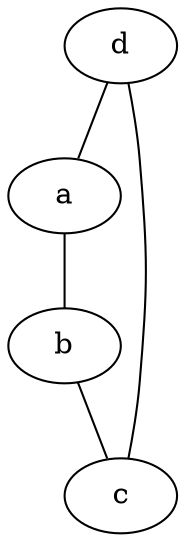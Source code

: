 strict graph "a" {

   "d"
   "c"
   "b"
   "a"

   "d" -- "a"
   "c" -- "d"
   "b" -- "c"
   "a" -- "b"
}
